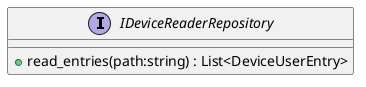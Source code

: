 @startuml
interface IDeviceReaderRepository {
    + read_entries(path:string) : List<DeviceUserEntry>
}
@enduml
